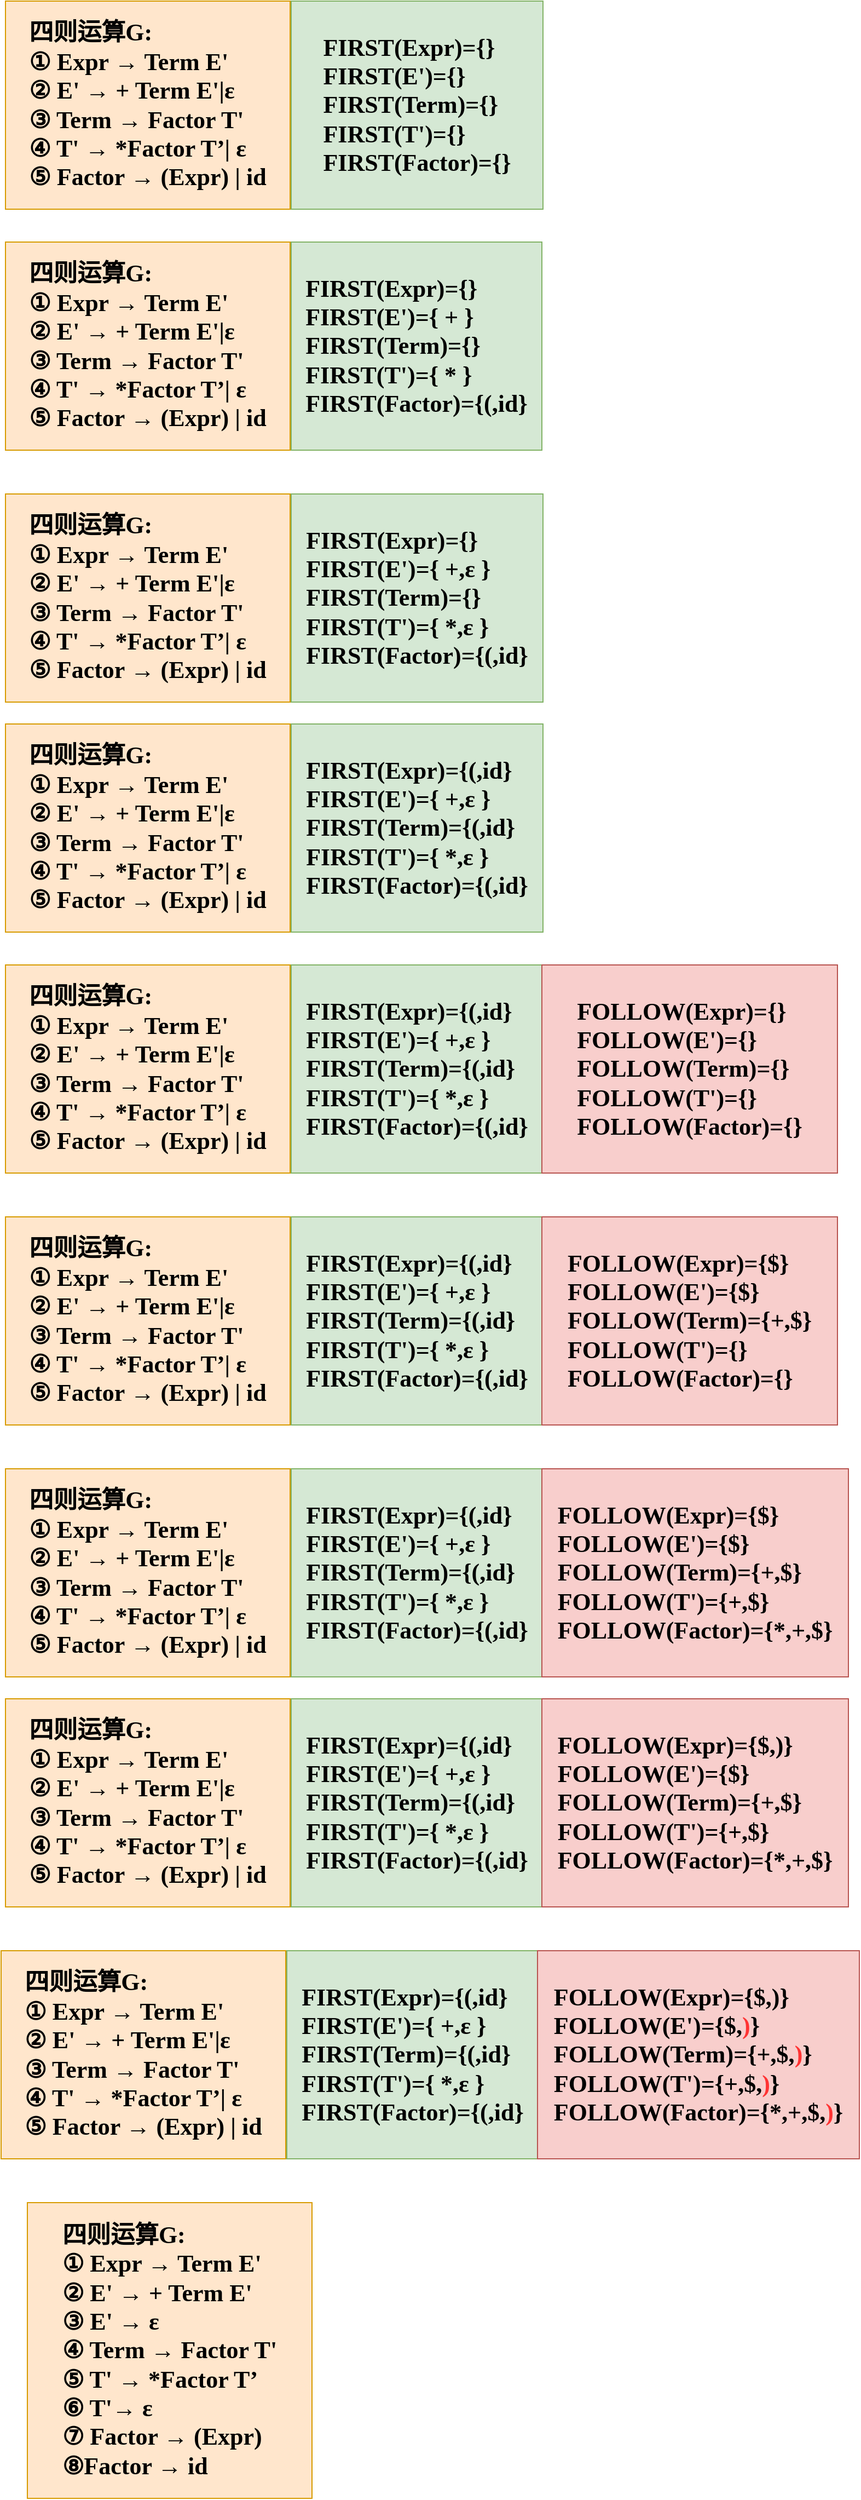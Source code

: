 <mxfile version="14.5.1" type="device"><diagram id="d17ONLISUDFbiUiSOQnr" name="第 1 页"><mxGraphModel dx="1053" dy="516" grid="1" gridSize="10" guides="1" tooltips="1" connect="1" arrows="1" fold="1" page="1" pageScale="1" pageWidth="827" pageHeight="1169" math="0" shadow="0"><root><mxCell id="0"/><mxCell id="1" parent="0"/><mxCell id="vG2IEv_0d4U2qpcH9fqT-1" value="&lt;div style=&quot;text-align: left&quot;&gt;&lt;b&gt;&lt;font face=&quot;Comic Sans MS&quot; style=&quot;font-size: 22px&quot;&gt;四则运算G:&lt;/font&gt;&lt;/b&gt;&lt;/div&gt;&lt;b&gt;&lt;div style=&quot;text-align: left&quot;&gt;&lt;b&gt;&lt;font face=&quot;Comic Sans MS&quot; style=&quot;font-size: 22px&quot;&gt;① Expr → Term E'&lt;/font&gt;&lt;/b&gt;&lt;/div&gt;&lt;div style=&quot;text-align: left&quot;&gt;&lt;font face=&quot;Comic Sans MS&quot;&gt;&lt;span style=&quot;font-size: 22px&quot;&gt;② E' → + Term E'|ε&lt;/span&gt;&lt;/font&gt;&lt;/div&gt;&lt;div style=&quot;text-align: left&quot;&gt;&lt;font face=&quot;Comic Sans MS&quot;&gt;&lt;span style=&quot;font-size: 22px&quot;&gt;③ Term → Factor T'&lt;/span&gt;&lt;/font&gt;&lt;/div&gt;&lt;div style=&quot;text-align: left&quot;&gt;&lt;font face=&quot;Comic Sans MS&quot;&gt;&lt;span style=&quot;font-size: 22px&quot;&gt;④ T' → *Factor T’| ε&lt;/span&gt;&lt;/font&gt;&lt;/div&gt;&lt;div style=&quot;text-align: left&quot;&gt;&lt;font face=&quot;Comic Sans MS&quot;&gt;&lt;span style=&quot;font-size: 22px&quot;&gt;⑤ Factor → (Expr) | id&lt;/span&gt;&lt;/font&gt;&lt;/div&gt;&lt;/b&gt;" style="rounded=0;whiteSpace=wrap;html=1;fillColor=#ffe6cc;strokeColor=#d79b00;" parent="1" vertex="1"><mxGeometry x="40" y="40" width="260" height="190" as="geometry"/></mxCell><mxCell id="vG2IEv_0d4U2qpcH9fqT-2" value="&lt;div style=&quot;text-align: left&quot;&gt;&lt;b style=&quot;font-size: 22px ; font-family: &amp;#34;comic sans ms&amp;#34;&quot;&gt;FIRST(Expr)={}&lt;/b&gt;&lt;/div&gt;&lt;font face=&quot;Comic Sans MS&quot;&gt;&lt;div style=&quot;text-align: left&quot;&gt;&lt;b style=&quot;font-size: 22px&quot;&gt;FIRST(E')={}&lt;/b&gt;&lt;/div&gt;&lt;span style=&quot;font-size: 22px&quot;&gt;&lt;div style=&quot;text-align: left&quot;&gt;&lt;b&gt;FIRST(Term)={}&lt;/b&gt;&lt;/div&gt;&lt;b&gt;&lt;div style=&quot;text-align: left&quot;&gt;&lt;b&gt;FIRST(T')={}&lt;/b&gt;&lt;/div&gt;&lt;div style=&quot;text-align: left&quot;&gt;&lt;b&gt;FIRST(Factor)={}&lt;/b&gt;&lt;/div&gt;&lt;/b&gt;&lt;/span&gt;&lt;/font&gt;" style="rounded=0;whiteSpace=wrap;html=1;fillColor=#d5e8d4;strokeColor=#82b366;" parent="1" vertex="1"><mxGeometry x="301" y="40" width="230" height="190" as="geometry"/></mxCell><mxCell id="vG2IEv_0d4U2qpcH9fqT-3" value="&lt;div style=&quot;text-align: left&quot;&gt;&lt;b&gt;&lt;font face=&quot;Comic Sans MS&quot; style=&quot;font-size: 22px&quot;&gt;四则运算G:&lt;/font&gt;&lt;/b&gt;&lt;/div&gt;&lt;b&gt;&lt;div style=&quot;text-align: left&quot;&gt;&lt;b&gt;&lt;font face=&quot;Comic Sans MS&quot; style=&quot;font-size: 22px&quot;&gt;① Expr → Term E'&lt;/font&gt;&lt;/b&gt;&lt;/div&gt;&lt;div style=&quot;text-align: left&quot;&gt;&lt;font face=&quot;Comic Sans MS&quot;&gt;&lt;span style=&quot;font-size: 22px&quot;&gt;② E' → + Term E'|ε&lt;/span&gt;&lt;/font&gt;&lt;/div&gt;&lt;div style=&quot;text-align: left&quot;&gt;&lt;font face=&quot;Comic Sans MS&quot;&gt;&lt;span style=&quot;font-size: 22px&quot;&gt;③ Term → Factor T'&lt;/span&gt;&lt;/font&gt;&lt;/div&gt;&lt;div style=&quot;text-align: left&quot;&gt;&lt;font face=&quot;Comic Sans MS&quot;&gt;&lt;span style=&quot;font-size: 22px&quot;&gt;④ T' → *Factor T’| ε&lt;/span&gt;&lt;/font&gt;&lt;/div&gt;&lt;div style=&quot;text-align: left&quot;&gt;&lt;font face=&quot;Comic Sans MS&quot;&gt;&lt;span style=&quot;font-size: 22px&quot;&gt;⑤ Factor → (Expr) | id&lt;/span&gt;&lt;/font&gt;&lt;/div&gt;&lt;/b&gt;" style="rounded=0;whiteSpace=wrap;html=1;fillColor=#ffe6cc;strokeColor=#d79b00;" parent="1" vertex="1"><mxGeometry x="40" y="260" width="260" height="190" as="geometry"/></mxCell><mxCell id="vG2IEv_0d4U2qpcH9fqT-4" value="&lt;div style=&quot;text-align: left&quot;&gt;&lt;b style=&quot;font-size: 22px ; font-family: &amp;#34;comic sans ms&amp;#34;&quot;&gt;FIRST(Expr)={}&lt;/b&gt;&lt;/div&gt;&lt;font face=&quot;Comic Sans MS&quot;&gt;&lt;div style=&quot;text-align: left&quot;&gt;&lt;b style=&quot;font-size: 22px&quot;&gt;FIRST(E')={ + }&lt;/b&gt;&lt;/div&gt;&lt;span style=&quot;font-size: 22px&quot;&gt;&lt;div style=&quot;text-align: left&quot;&gt;&lt;b&gt;FIRST(Term)={}&lt;/b&gt;&lt;/div&gt;&lt;b&gt;&lt;div style=&quot;text-align: left&quot;&gt;&lt;b&gt;FIRST(T')={ * }&lt;/b&gt;&lt;/div&gt;&lt;div style=&quot;text-align: left&quot;&gt;&lt;b&gt;FIRST(Factor)={(,id}&lt;/b&gt;&lt;/div&gt;&lt;/b&gt;&lt;/span&gt;&lt;/font&gt;" style="rounded=0;whiteSpace=wrap;html=1;fillColor=#d5e8d4;strokeColor=#82b366;" parent="1" vertex="1"><mxGeometry x="301" y="260" width="229" height="190" as="geometry"/></mxCell><mxCell id="vG2IEv_0d4U2qpcH9fqT-8" value="&lt;div style=&quot;text-align: left&quot;&gt;&lt;b&gt;&lt;font face=&quot;Comic Sans MS&quot; style=&quot;font-size: 22px&quot;&gt;四则运算G:&lt;/font&gt;&lt;/b&gt;&lt;/div&gt;&lt;b&gt;&lt;div style=&quot;text-align: left&quot;&gt;&lt;b&gt;&lt;font face=&quot;Comic Sans MS&quot; style=&quot;font-size: 22px&quot;&gt;① Expr → Term E'&lt;/font&gt;&lt;/b&gt;&lt;/div&gt;&lt;div style=&quot;text-align: left&quot;&gt;&lt;font face=&quot;Comic Sans MS&quot;&gt;&lt;span style=&quot;font-size: 22px&quot;&gt;② E' → + Term E'|ε&lt;/span&gt;&lt;/font&gt;&lt;/div&gt;&lt;div style=&quot;text-align: left&quot;&gt;&lt;font face=&quot;Comic Sans MS&quot;&gt;&lt;span style=&quot;font-size: 22px&quot;&gt;③ Term → Factor T'&lt;/span&gt;&lt;/font&gt;&lt;/div&gt;&lt;div style=&quot;text-align: left&quot;&gt;&lt;font face=&quot;Comic Sans MS&quot;&gt;&lt;span style=&quot;font-size: 22px&quot;&gt;④ T' → *Factor T’| ε&lt;/span&gt;&lt;/font&gt;&lt;/div&gt;&lt;div style=&quot;text-align: left&quot;&gt;&lt;font face=&quot;Comic Sans MS&quot;&gt;&lt;span style=&quot;font-size: 22px&quot;&gt;⑤ Factor → (Expr) | id&lt;/span&gt;&lt;/font&gt;&lt;/div&gt;&lt;/b&gt;" style="rounded=0;whiteSpace=wrap;html=1;fillColor=#ffe6cc;strokeColor=#d79b00;" parent="1" vertex="1"><mxGeometry x="40" y="490" width="260" height="190" as="geometry"/></mxCell><mxCell id="vG2IEv_0d4U2qpcH9fqT-9" value="&lt;div style=&quot;text-align: left&quot;&gt;&lt;b style=&quot;font-size: 22px ; font-family: &amp;#34;comic sans ms&amp;#34;&quot;&gt;FIRST(Expr)={}&lt;/b&gt;&lt;/div&gt;&lt;font face=&quot;Comic Sans MS&quot;&gt;&lt;div style=&quot;text-align: left&quot;&gt;&lt;b style=&quot;font-size: 22px&quot;&gt;FIRST(E')={ +,ε }&lt;/b&gt;&lt;/div&gt;&lt;span style=&quot;font-size: 22px&quot;&gt;&lt;div style=&quot;text-align: left&quot;&gt;&lt;b&gt;FIRST(Term)={}&lt;/b&gt;&lt;/div&gt;&lt;b&gt;&lt;div style=&quot;text-align: left&quot;&gt;&lt;b&gt;FIRST(T')={ *,ε }&lt;/b&gt;&lt;/div&gt;&lt;div style=&quot;text-align: left&quot;&gt;&lt;b&gt;FIRST(Factor)={(,id}&lt;/b&gt;&lt;/div&gt;&lt;/b&gt;&lt;/span&gt;&lt;/font&gt;" style="rounded=0;whiteSpace=wrap;html=1;fillColor=#d5e8d4;strokeColor=#82b366;" parent="1" vertex="1"><mxGeometry x="301" y="490" width="230" height="190" as="geometry"/></mxCell><mxCell id="vG2IEv_0d4U2qpcH9fqT-11" value="&lt;div style=&quot;text-align: left&quot;&gt;&lt;b&gt;&lt;font face=&quot;Comic Sans MS&quot; style=&quot;font-size: 22px&quot;&gt;四则运算G:&lt;/font&gt;&lt;/b&gt;&lt;/div&gt;&lt;b&gt;&lt;div style=&quot;text-align: left&quot;&gt;&lt;b&gt;&lt;font face=&quot;Comic Sans MS&quot; style=&quot;font-size: 22px&quot;&gt;① Expr → Term E'&lt;/font&gt;&lt;/b&gt;&lt;/div&gt;&lt;div style=&quot;text-align: left&quot;&gt;&lt;font face=&quot;Comic Sans MS&quot;&gt;&lt;span style=&quot;font-size: 22px&quot;&gt;② E' → + Term E'|ε&lt;/span&gt;&lt;/font&gt;&lt;/div&gt;&lt;div style=&quot;text-align: left&quot;&gt;&lt;font face=&quot;Comic Sans MS&quot;&gt;&lt;span style=&quot;font-size: 22px&quot;&gt;③ Term → Factor T'&lt;/span&gt;&lt;/font&gt;&lt;/div&gt;&lt;div style=&quot;text-align: left&quot;&gt;&lt;font face=&quot;Comic Sans MS&quot;&gt;&lt;span style=&quot;font-size: 22px&quot;&gt;④ T' → *Factor T’| ε&lt;/span&gt;&lt;/font&gt;&lt;/div&gt;&lt;div style=&quot;text-align: left&quot;&gt;&lt;font face=&quot;Comic Sans MS&quot;&gt;&lt;span style=&quot;font-size: 22px&quot;&gt;⑤ Factor → (Expr) | id&lt;/span&gt;&lt;/font&gt;&lt;/div&gt;&lt;/b&gt;" style="rounded=0;whiteSpace=wrap;html=1;fillColor=#ffe6cc;strokeColor=#d79b00;" parent="1" vertex="1"><mxGeometry x="40" y="700" width="260" height="190" as="geometry"/></mxCell><mxCell id="vG2IEv_0d4U2qpcH9fqT-12" value="&lt;div style=&quot;text-align: left&quot;&gt;&lt;b style=&quot;font-size: 22px ; font-family: &amp;#34;comic sans ms&amp;#34;&quot;&gt;FIRST(Expr)={(,id}&lt;/b&gt;&lt;/div&gt;&lt;font face=&quot;Comic Sans MS&quot;&gt;&lt;div style=&quot;text-align: left&quot;&gt;&lt;b style=&quot;font-size: 22px&quot;&gt;FIRST(E')={ +,ε }&lt;/b&gt;&lt;/div&gt;&lt;span style=&quot;font-size: 22px&quot;&gt;&lt;div style=&quot;text-align: left&quot;&gt;&lt;b&gt;FIRST(Term)={(,id}&lt;/b&gt;&lt;/div&gt;&lt;b&gt;&lt;div style=&quot;text-align: left&quot;&gt;&lt;b&gt;FIRST(T')={ *,ε }&lt;/b&gt;&lt;/div&gt;&lt;div style=&quot;text-align: left&quot;&gt;&lt;b&gt;FIRST(Factor)={(,id}&lt;/b&gt;&lt;/div&gt;&lt;/b&gt;&lt;/span&gt;&lt;/font&gt;" style="rounded=0;whiteSpace=wrap;html=1;fillColor=#d5e8d4;strokeColor=#82b366;" parent="1" vertex="1"><mxGeometry x="301" y="700" width="230" height="190" as="geometry"/></mxCell><mxCell id="yB5aDj4GHTzAAtjo0I0K-1" value="&lt;div style=&quot;text-align: left&quot;&gt;&lt;b&gt;&lt;font face=&quot;Comic Sans MS&quot; style=&quot;font-size: 22px&quot;&gt;四则运算G:&lt;/font&gt;&lt;/b&gt;&lt;/div&gt;&lt;b&gt;&lt;div style=&quot;text-align: left&quot;&gt;&lt;b&gt;&lt;font face=&quot;Comic Sans MS&quot; style=&quot;font-size: 22px&quot;&gt;① Expr → Term E'&lt;/font&gt;&lt;/b&gt;&lt;/div&gt;&lt;div style=&quot;text-align: left&quot;&gt;&lt;font face=&quot;Comic Sans MS&quot;&gt;&lt;span style=&quot;font-size: 22px&quot;&gt;② E' → + Term E'|ε&lt;/span&gt;&lt;/font&gt;&lt;/div&gt;&lt;div style=&quot;text-align: left&quot;&gt;&lt;font face=&quot;Comic Sans MS&quot;&gt;&lt;span style=&quot;font-size: 22px&quot;&gt;③ Term → Factor T'&lt;/span&gt;&lt;/font&gt;&lt;/div&gt;&lt;div style=&quot;text-align: left&quot;&gt;&lt;font face=&quot;Comic Sans MS&quot;&gt;&lt;span style=&quot;font-size: 22px&quot;&gt;④ T' → *Factor T’| ε&lt;/span&gt;&lt;/font&gt;&lt;/div&gt;&lt;div style=&quot;text-align: left&quot;&gt;&lt;font face=&quot;Comic Sans MS&quot;&gt;&lt;span style=&quot;font-size: 22px&quot;&gt;⑤ Factor → (Expr) | id&lt;/span&gt;&lt;/font&gt;&lt;/div&gt;&lt;/b&gt;" style="rounded=0;whiteSpace=wrap;html=1;fillColor=#ffe6cc;strokeColor=#d79b00;" vertex="1" parent="1"><mxGeometry x="40" y="920" width="260" height="190" as="geometry"/></mxCell><mxCell id="yB5aDj4GHTzAAtjo0I0K-2" value="&lt;div style=&quot;text-align: left&quot;&gt;&lt;b style=&quot;font-size: 22px ; font-family: &amp;#34;comic sans ms&amp;#34;&quot;&gt;FIRST(Expr)={(,id}&lt;/b&gt;&lt;/div&gt;&lt;font face=&quot;Comic Sans MS&quot;&gt;&lt;div style=&quot;text-align: left&quot;&gt;&lt;b style=&quot;font-size: 22px&quot;&gt;FIRST(E')={ +,ε }&lt;/b&gt;&lt;/div&gt;&lt;span style=&quot;font-size: 22px&quot;&gt;&lt;div style=&quot;text-align: left&quot;&gt;&lt;b&gt;FIRST(Term)={(,id}&lt;/b&gt;&lt;/div&gt;&lt;b&gt;&lt;div style=&quot;text-align: left&quot;&gt;&lt;b&gt;FIRST(T')={ *,ε }&lt;/b&gt;&lt;/div&gt;&lt;div style=&quot;text-align: left&quot;&gt;&lt;b&gt;FIRST(Factor)={(,id}&lt;/b&gt;&lt;/div&gt;&lt;/b&gt;&lt;/span&gt;&lt;/font&gt;" style="rounded=0;whiteSpace=wrap;html=1;fillColor=#d5e8d4;strokeColor=#82b366;" vertex="1" parent="1"><mxGeometry x="301" y="920" width="230" height="190" as="geometry"/></mxCell><mxCell id="yB5aDj4GHTzAAtjo0I0K-3" value="&lt;div style=&quot;text-align: left&quot;&gt;&lt;b&gt;&lt;font face=&quot;Comic Sans MS&quot; style=&quot;font-size: 22px&quot;&gt;FOLLOW(Expr)={}&lt;/font&gt;&lt;/b&gt;&lt;/div&gt;&lt;b&gt;&lt;div style=&quot;text-align: left&quot;&gt;&lt;b&gt;&lt;font face=&quot;Comic Sans MS&quot; style=&quot;font-size: 22px&quot;&gt;FOLLOW(E')={}&lt;/font&gt;&lt;/b&gt;&lt;/div&gt;&lt;/b&gt;&lt;b&gt;&lt;div style=&quot;text-align: left&quot;&gt;&lt;b&gt;&lt;font face=&quot;Comic Sans MS&quot; style=&quot;font-size: 22px&quot;&gt;FOLLOW(Term)={}&lt;/font&gt;&lt;/b&gt;&lt;/div&gt;&lt;/b&gt;&lt;b&gt;&lt;div style=&quot;text-align: left&quot;&gt;&lt;b&gt;&lt;font face=&quot;Comic Sans MS&quot; style=&quot;font-size: 22px&quot;&gt;FOLLOW(T')={}&lt;/font&gt;&lt;/b&gt;&lt;/div&gt;&lt;/b&gt;&lt;b&gt;&lt;div style=&quot;text-align: left&quot;&gt;&lt;b&gt;&lt;font face=&quot;Comic Sans MS&quot; style=&quot;font-size: 22px&quot;&gt;FOLLOW(Factor)={}&lt;/font&gt;&lt;/b&gt;&lt;/div&gt;&lt;/b&gt;" style="rounded=0;whiteSpace=wrap;html=1;fillColor=#f8cecc;strokeColor=#b85450;" vertex="1" parent="1"><mxGeometry x="530" y="920" width="270" height="190" as="geometry"/></mxCell><mxCell id="yB5aDj4GHTzAAtjo0I0K-4" value="&lt;div style=&quot;text-align: left&quot;&gt;&lt;b&gt;&lt;font face=&quot;Comic Sans MS&quot; style=&quot;font-size: 22px&quot;&gt;四则运算G:&lt;/font&gt;&lt;/b&gt;&lt;/div&gt;&lt;b&gt;&lt;div style=&quot;text-align: left&quot;&gt;&lt;b&gt;&lt;font face=&quot;Comic Sans MS&quot; style=&quot;font-size: 22px&quot;&gt;① Expr → Term E'&lt;/font&gt;&lt;/b&gt;&lt;/div&gt;&lt;div style=&quot;text-align: left&quot;&gt;&lt;font face=&quot;Comic Sans MS&quot;&gt;&lt;span style=&quot;font-size: 22px&quot;&gt;② E' → + Term E'|ε&lt;/span&gt;&lt;/font&gt;&lt;/div&gt;&lt;div style=&quot;text-align: left&quot;&gt;&lt;font face=&quot;Comic Sans MS&quot;&gt;&lt;span style=&quot;font-size: 22px&quot;&gt;③ Term → Factor T'&lt;/span&gt;&lt;/font&gt;&lt;/div&gt;&lt;div style=&quot;text-align: left&quot;&gt;&lt;font face=&quot;Comic Sans MS&quot;&gt;&lt;span style=&quot;font-size: 22px&quot;&gt;④ T' → *Factor T’| ε&lt;/span&gt;&lt;/font&gt;&lt;/div&gt;&lt;div style=&quot;text-align: left&quot;&gt;&lt;font face=&quot;Comic Sans MS&quot;&gt;&lt;span style=&quot;font-size: 22px&quot;&gt;⑤ Factor → (Expr) | id&lt;/span&gt;&lt;/font&gt;&lt;/div&gt;&lt;/b&gt;" style="rounded=0;whiteSpace=wrap;html=1;fillColor=#ffe6cc;strokeColor=#d79b00;" vertex="1" parent="1"><mxGeometry x="40" y="1150" width="260" height="190" as="geometry"/></mxCell><mxCell id="yB5aDj4GHTzAAtjo0I0K-5" value="&lt;div style=&quot;text-align: left&quot;&gt;&lt;b style=&quot;font-size: 22px ; font-family: &amp;#34;comic sans ms&amp;#34;&quot;&gt;FIRST(Expr)={(,id}&lt;/b&gt;&lt;/div&gt;&lt;font face=&quot;Comic Sans MS&quot;&gt;&lt;div style=&quot;text-align: left&quot;&gt;&lt;b style=&quot;font-size: 22px&quot;&gt;FIRST(E')={ +,ε }&lt;/b&gt;&lt;/div&gt;&lt;span style=&quot;font-size: 22px&quot;&gt;&lt;div style=&quot;text-align: left&quot;&gt;&lt;b&gt;FIRST(Term)={(,id}&lt;/b&gt;&lt;/div&gt;&lt;b&gt;&lt;div style=&quot;text-align: left&quot;&gt;&lt;b&gt;FIRST(T')={ *,ε }&lt;/b&gt;&lt;/div&gt;&lt;div style=&quot;text-align: left&quot;&gt;&lt;b&gt;FIRST(Factor)={(,id}&lt;/b&gt;&lt;/div&gt;&lt;/b&gt;&lt;/span&gt;&lt;/font&gt;" style="rounded=0;whiteSpace=wrap;html=1;fillColor=#d5e8d4;strokeColor=#82b366;" vertex="1" parent="1"><mxGeometry x="301" y="1150" width="230" height="190" as="geometry"/></mxCell><mxCell id="yB5aDj4GHTzAAtjo0I0K-6" value="&lt;div style=&quot;text-align: left&quot;&gt;&lt;b&gt;&lt;font face=&quot;Comic Sans MS&quot; style=&quot;font-size: 22px&quot;&gt;FOLLOW(Expr)={$}&lt;/font&gt;&lt;/b&gt;&lt;/div&gt;&lt;b&gt;&lt;div style=&quot;text-align: left&quot;&gt;&lt;b&gt;&lt;font face=&quot;Comic Sans MS&quot; style=&quot;font-size: 22px&quot;&gt;FOLLOW(E')={$}&lt;/font&gt;&lt;/b&gt;&lt;/div&gt;&lt;/b&gt;&lt;b&gt;&lt;div style=&quot;text-align: left&quot;&gt;&lt;b&gt;&lt;font face=&quot;Comic Sans MS&quot; style=&quot;font-size: 22px&quot;&gt;FOLLOW(Term)={+,$}&lt;/font&gt;&lt;/b&gt;&lt;/div&gt;&lt;/b&gt;&lt;b&gt;&lt;div style=&quot;text-align: left&quot;&gt;&lt;b&gt;&lt;font face=&quot;Comic Sans MS&quot; style=&quot;font-size: 22px&quot;&gt;FOLLOW(T')={}&lt;/font&gt;&lt;/b&gt;&lt;/div&gt;&lt;/b&gt;&lt;b&gt;&lt;div style=&quot;text-align: left&quot;&gt;&lt;b&gt;&lt;font face=&quot;Comic Sans MS&quot; style=&quot;font-size: 22px&quot;&gt;FOLLOW(Factor)={}&lt;/font&gt;&lt;/b&gt;&lt;/div&gt;&lt;/b&gt;" style="rounded=0;whiteSpace=wrap;html=1;fillColor=#f8cecc;strokeColor=#b85450;" vertex="1" parent="1"><mxGeometry x="530" y="1150" width="270" height="190" as="geometry"/></mxCell><mxCell id="yB5aDj4GHTzAAtjo0I0K-8" value="&lt;div style=&quot;text-align: left&quot;&gt;&lt;b&gt;&lt;font face=&quot;Comic Sans MS&quot; style=&quot;font-size: 22px&quot;&gt;四则运算G:&lt;/font&gt;&lt;/b&gt;&lt;/div&gt;&lt;b&gt;&lt;div style=&quot;text-align: left&quot;&gt;&lt;b&gt;&lt;font face=&quot;Comic Sans MS&quot; style=&quot;font-size: 22px&quot;&gt;① Expr → Term E'&lt;/font&gt;&lt;/b&gt;&lt;/div&gt;&lt;div style=&quot;text-align: left&quot;&gt;&lt;font face=&quot;Comic Sans MS&quot;&gt;&lt;span style=&quot;font-size: 22px&quot;&gt;② E' → + Term E'|ε&lt;/span&gt;&lt;/font&gt;&lt;/div&gt;&lt;div style=&quot;text-align: left&quot;&gt;&lt;font face=&quot;Comic Sans MS&quot;&gt;&lt;span style=&quot;font-size: 22px&quot;&gt;③ Term → Factor T'&lt;/span&gt;&lt;/font&gt;&lt;/div&gt;&lt;div style=&quot;text-align: left&quot;&gt;&lt;font face=&quot;Comic Sans MS&quot;&gt;&lt;span style=&quot;font-size: 22px&quot;&gt;④ T' → *Factor T’| ε&lt;/span&gt;&lt;/font&gt;&lt;/div&gt;&lt;div style=&quot;text-align: left&quot;&gt;&lt;font face=&quot;Comic Sans MS&quot;&gt;&lt;span style=&quot;font-size: 22px&quot;&gt;⑤ Factor → (Expr) | id&lt;/span&gt;&lt;/font&gt;&lt;/div&gt;&lt;/b&gt;" style="rounded=0;whiteSpace=wrap;html=1;fillColor=#ffe6cc;strokeColor=#d79b00;" vertex="1" parent="1"><mxGeometry x="40" y="1380" width="260" height="190" as="geometry"/></mxCell><mxCell id="yB5aDj4GHTzAAtjo0I0K-9" value="&lt;div style=&quot;text-align: left&quot;&gt;&lt;b style=&quot;font-size: 22px ; font-family: &amp;#34;comic sans ms&amp;#34;&quot;&gt;FIRST(Expr)={(,id}&lt;/b&gt;&lt;/div&gt;&lt;font face=&quot;Comic Sans MS&quot;&gt;&lt;div style=&quot;text-align: left&quot;&gt;&lt;b style=&quot;font-size: 22px&quot;&gt;FIRST(E')={ +,ε }&lt;/b&gt;&lt;/div&gt;&lt;span style=&quot;font-size: 22px&quot;&gt;&lt;div style=&quot;text-align: left&quot;&gt;&lt;b&gt;FIRST(Term)={(,id}&lt;/b&gt;&lt;/div&gt;&lt;b&gt;&lt;div style=&quot;text-align: left&quot;&gt;&lt;b&gt;FIRST(T')={ *,ε }&lt;/b&gt;&lt;/div&gt;&lt;div style=&quot;text-align: left&quot;&gt;&lt;b&gt;FIRST(Factor)={(,id}&lt;/b&gt;&lt;/div&gt;&lt;/b&gt;&lt;/span&gt;&lt;/font&gt;" style="rounded=0;whiteSpace=wrap;html=1;fillColor=#d5e8d4;strokeColor=#82b366;" vertex="1" parent="1"><mxGeometry x="301" y="1380" width="230" height="190" as="geometry"/></mxCell><mxCell id="yB5aDj4GHTzAAtjo0I0K-10" value="&lt;div style=&quot;text-align: left&quot;&gt;&lt;b&gt;&lt;font face=&quot;Comic Sans MS&quot; style=&quot;font-size: 22px&quot;&gt;FOLLOW(Expr)={$}&lt;/font&gt;&lt;/b&gt;&lt;/div&gt;&lt;b&gt;&lt;div style=&quot;text-align: left&quot;&gt;&lt;b&gt;&lt;font face=&quot;Comic Sans MS&quot; style=&quot;font-size: 22px&quot;&gt;FOLLOW(E')={$}&lt;/font&gt;&lt;/b&gt;&lt;/div&gt;&lt;/b&gt;&lt;b&gt;&lt;div style=&quot;text-align: left&quot;&gt;&lt;b&gt;&lt;font face=&quot;Comic Sans MS&quot; style=&quot;font-size: 22px&quot;&gt;FOLLOW(Term)={+,$}&lt;/font&gt;&lt;/b&gt;&lt;/div&gt;&lt;/b&gt;&lt;b&gt;&lt;div style=&quot;text-align: left&quot;&gt;&lt;b&gt;&lt;font face=&quot;Comic Sans MS&quot; style=&quot;font-size: 22px&quot;&gt;FOLLOW(T')={+,$}&lt;/font&gt;&lt;/b&gt;&lt;/div&gt;&lt;/b&gt;&lt;b&gt;&lt;div style=&quot;text-align: left&quot;&gt;&lt;b&gt;&lt;font face=&quot;Comic Sans MS&quot; style=&quot;font-size: 22px&quot;&gt;FOLLOW(Factor)={*,+,$}&lt;/font&gt;&lt;/b&gt;&lt;/div&gt;&lt;/b&gt;" style="rounded=0;whiteSpace=wrap;html=1;fillColor=#f8cecc;strokeColor=#b85450;" vertex="1" parent="1"><mxGeometry x="530" y="1380" width="280" height="190" as="geometry"/></mxCell><mxCell id="yB5aDj4GHTzAAtjo0I0K-12" value="&lt;div style=&quot;text-align: left&quot;&gt;&lt;b&gt;&lt;font face=&quot;Comic Sans MS&quot; style=&quot;font-size: 22px&quot;&gt;四则运算G:&lt;/font&gt;&lt;/b&gt;&lt;/div&gt;&lt;b&gt;&lt;div style=&quot;text-align: left&quot;&gt;&lt;b&gt;&lt;font face=&quot;Comic Sans MS&quot; style=&quot;font-size: 22px&quot;&gt;① Expr → Term E'&lt;/font&gt;&lt;/b&gt;&lt;/div&gt;&lt;div style=&quot;text-align: left&quot;&gt;&lt;font face=&quot;Comic Sans MS&quot;&gt;&lt;span style=&quot;font-size: 22px&quot;&gt;② E' → + Term E'|ε&lt;/span&gt;&lt;/font&gt;&lt;/div&gt;&lt;div style=&quot;text-align: left&quot;&gt;&lt;font face=&quot;Comic Sans MS&quot;&gt;&lt;span style=&quot;font-size: 22px&quot;&gt;③ Term → Factor T'&lt;/span&gt;&lt;/font&gt;&lt;/div&gt;&lt;div style=&quot;text-align: left&quot;&gt;&lt;font face=&quot;Comic Sans MS&quot;&gt;&lt;span style=&quot;font-size: 22px&quot;&gt;④ T' → *Factor T’| ε&lt;/span&gt;&lt;/font&gt;&lt;/div&gt;&lt;div style=&quot;text-align: left&quot;&gt;&lt;font face=&quot;Comic Sans MS&quot;&gt;&lt;span style=&quot;font-size: 22px&quot;&gt;⑤ Factor → (Expr) | id&lt;/span&gt;&lt;/font&gt;&lt;/div&gt;&lt;/b&gt;" style="rounded=0;whiteSpace=wrap;html=1;fillColor=#ffe6cc;strokeColor=#d79b00;" vertex="1" parent="1"><mxGeometry x="40" y="1590" width="260" height="190" as="geometry"/></mxCell><mxCell id="yB5aDj4GHTzAAtjo0I0K-13" value="&lt;div style=&quot;text-align: left&quot;&gt;&lt;b style=&quot;font-size: 22px ; font-family: &amp;#34;comic sans ms&amp;#34;&quot;&gt;FIRST(Expr)={(,id}&lt;/b&gt;&lt;/div&gt;&lt;font face=&quot;Comic Sans MS&quot;&gt;&lt;div style=&quot;text-align: left&quot;&gt;&lt;b style=&quot;font-size: 22px&quot;&gt;FIRST(E')={ +,ε }&lt;/b&gt;&lt;/div&gt;&lt;span style=&quot;font-size: 22px&quot;&gt;&lt;div style=&quot;text-align: left&quot;&gt;&lt;b&gt;FIRST(Term)={(,id}&lt;/b&gt;&lt;/div&gt;&lt;b&gt;&lt;div style=&quot;text-align: left&quot;&gt;&lt;b&gt;FIRST(T')={ *,ε }&lt;/b&gt;&lt;/div&gt;&lt;div style=&quot;text-align: left&quot;&gt;&lt;b&gt;FIRST(Factor)={(,id}&lt;/b&gt;&lt;/div&gt;&lt;/b&gt;&lt;/span&gt;&lt;/font&gt;" style="rounded=0;whiteSpace=wrap;html=1;fillColor=#d5e8d4;strokeColor=#82b366;" vertex="1" parent="1"><mxGeometry x="301" y="1590" width="230" height="190" as="geometry"/></mxCell><mxCell id="yB5aDj4GHTzAAtjo0I0K-14" value="&lt;div style=&quot;text-align: left&quot;&gt;&lt;b&gt;&lt;font face=&quot;Comic Sans MS&quot; style=&quot;font-size: 22px&quot;&gt;FOLLOW(Expr)={$,)}&lt;/font&gt;&lt;/b&gt;&lt;/div&gt;&lt;b&gt;&lt;div style=&quot;text-align: left&quot;&gt;&lt;b&gt;&lt;font face=&quot;Comic Sans MS&quot; style=&quot;font-size: 22px&quot;&gt;FOLLOW(E')={$}&lt;/font&gt;&lt;/b&gt;&lt;/div&gt;&lt;/b&gt;&lt;b&gt;&lt;div style=&quot;text-align: left&quot;&gt;&lt;b&gt;&lt;font face=&quot;Comic Sans MS&quot; style=&quot;font-size: 22px&quot;&gt;FOLLOW(Term)={+,$}&lt;/font&gt;&lt;/b&gt;&lt;/div&gt;&lt;/b&gt;&lt;b&gt;&lt;div style=&quot;text-align: left&quot;&gt;&lt;b&gt;&lt;font face=&quot;Comic Sans MS&quot; style=&quot;font-size: 22px&quot;&gt;FOLLOW(T')={+,$}&lt;/font&gt;&lt;/b&gt;&lt;/div&gt;&lt;/b&gt;&lt;b&gt;&lt;div style=&quot;text-align: left&quot;&gt;&lt;b&gt;&lt;font face=&quot;Comic Sans MS&quot; style=&quot;font-size: 22px&quot;&gt;FOLLOW(Factor)={*,+,$}&lt;/font&gt;&lt;/b&gt;&lt;/div&gt;&lt;/b&gt;" style="rounded=0;whiteSpace=wrap;html=1;fillColor=#f8cecc;strokeColor=#b85450;" vertex="1" parent="1"><mxGeometry x="530" y="1590" width="280" height="190" as="geometry"/></mxCell><mxCell id="yB5aDj4GHTzAAtjo0I0K-16" value="&lt;div style=&quot;text-align: left&quot;&gt;&lt;b&gt;&lt;font face=&quot;Comic Sans MS&quot; style=&quot;font-size: 22px&quot;&gt;四则运算G:&lt;/font&gt;&lt;/b&gt;&lt;/div&gt;&lt;b&gt;&lt;div style=&quot;text-align: left&quot;&gt;&lt;b&gt;&lt;font face=&quot;Comic Sans MS&quot; style=&quot;font-size: 22px&quot;&gt;① Expr → Term E'&lt;/font&gt;&lt;/b&gt;&lt;/div&gt;&lt;div style=&quot;text-align: left&quot;&gt;&lt;font face=&quot;Comic Sans MS&quot;&gt;&lt;span style=&quot;font-size: 22px&quot;&gt;② E' → + Term E'|ε&lt;/span&gt;&lt;/font&gt;&lt;/div&gt;&lt;div style=&quot;text-align: left&quot;&gt;&lt;font face=&quot;Comic Sans MS&quot;&gt;&lt;span style=&quot;font-size: 22px&quot;&gt;③ Term → Factor T'&lt;/span&gt;&lt;/font&gt;&lt;/div&gt;&lt;div style=&quot;text-align: left&quot;&gt;&lt;font face=&quot;Comic Sans MS&quot;&gt;&lt;span style=&quot;font-size: 22px&quot;&gt;④ T' → *Factor T’| ε&lt;/span&gt;&lt;/font&gt;&lt;/div&gt;&lt;div style=&quot;text-align: left&quot;&gt;&lt;font face=&quot;Comic Sans MS&quot;&gt;&lt;span style=&quot;font-size: 22px&quot;&gt;⑤ Factor → (Expr) | id&lt;/span&gt;&lt;/font&gt;&lt;/div&gt;&lt;/b&gt;" style="rounded=0;whiteSpace=wrap;html=1;fillColor=#ffe6cc;strokeColor=#d79b00;" vertex="1" parent="1"><mxGeometry x="36" y="1820" width="260" height="190" as="geometry"/></mxCell><mxCell id="yB5aDj4GHTzAAtjo0I0K-17" value="&lt;div style=&quot;text-align: left&quot;&gt;&lt;b style=&quot;font-size: 22px ; font-family: &amp;#34;comic sans ms&amp;#34;&quot;&gt;FIRST(Expr)={(,id}&lt;/b&gt;&lt;/div&gt;&lt;font face=&quot;Comic Sans MS&quot;&gt;&lt;div style=&quot;text-align: left&quot;&gt;&lt;b style=&quot;font-size: 22px&quot;&gt;FIRST(E')={ +,ε }&lt;/b&gt;&lt;/div&gt;&lt;span style=&quot;font-size: 22px&quot;&gt;&lt;div style=&quot;text-align: left&quot;&gt;&lt;b&gt;FIRST(Term)={(,id}&lt;/b&gt;&lt;/div&gt;&lt;b&gt;&lt;div style=&quot;text-align: left&quot;&gt;&lt;b&gt;FIRST(T')={ *,ε }&lt;/b&gt;&lt;/div&gt;&lt;div style=&quot;text-align: left&quot;&gt;&lt;b&gt;FIRST(Factor)={(,id}&lt;/b&gt;&lt;/div&gt;&lt;/b&gt;&lt;/span&gt;&lt;/font&gt;" style="rounded=0;whiteSpace=wrap;html=1;fillColor=#d5e8d4;strokeColor=#82b366;" vertex="1" parent="1"><mxGeometry x="297" y="1820" width="230" height="190" as="geometry"/></mxCell><mxCell id="yB5aDj4GHTzAAtjo0I0K-18" value="&lt;div style=&quot;text-align: left&quot;&gt;&lt;b&gt;&lt;font face=&quot;Comic Sans MS&quot; style=&quot;font-size: 22px&quot;&gt;FOLLOW(Expr)={$,)}&lt;/font&gt;&lt;/b&gt;&lt;/div&gt;&lt;b&gt;&lt;div style=&quot;text-align: left&quot;&gt;&lt;b&gt;&lt;font face=&quot;Comic Sans MS&quot; style=&quot;font-size: 22px&quot;&gt;FOLLOW(E')={$,&lt;font color=&quot;#ff3333&quot;&gt;)&lt;/font&gt;}&lt;/font&gt;&lt;/b&gt;&lt;/div&gt;&lt;/b&gt;&lt;b&gt;&lt;div style=&quot;text-align: left&quot;&gt;&lt;b&gt;&lt;font face=&quot;Comic Sans MS&quot; style=&quot;font-size: 22px&quot;&gt;FOLLOW(Term)={+,$,&lt;font color=&quot;#ff3333&quot;&gt;)&lt;/font&gt;}&lt;/font&gt;&lt;/b&gt;&lt;/div&gt;&lt;/b&gt;&lt;b&gt;&lt;div style=&quot;text-align: left&quot;&gt;&lt;b&gt;&lt;font face=&quot;Comic Sans MS&quot; style=&quot;font-size: 22px&quot;&gt;FOLLOW(T')={+,$,&lt;font color=&quot;#ff3333&quot;&gt;)&lt;/font&gt;}&lt;/font&gt;&lt;/b&gt;&lt;/div&gt;&lt;/b&gt;&lt;b&gt;&lt;div style=&quot;text-align: left&quot;&gt;&lt;b&gt;&lt;font face=&quot;Comic Sans MS&quot; style=&quot;font-size: 22px&quot;&gt;FOLLOW(Factor)={*,+,$,&lt;font color=&quot;#ff3333&quot;&gt;)&lt;/font&gt;}&lt;/font&gt;&lt;/b&gt;&lt;/div&gt;&lt;/b&gt;" style="rounded=0;whiteSpace=wrap;html=1;fillColor=#f8cecc;strokeColor=#b85450;" vertex="1" parent="1"><mxGeometry x="526" y="1820" width="294" height="190" as="geometry"/></mxCell><mxCell id="yB5aDj4GHTzAAtjo0I0K-20" value="&lt;div style=&quot;text-align: left&quot;&gt;&lt;b&gt;&lt;font face=&quot;Comic Sans MS&quot; style=&quot;font-size: 22px&quot;&gt;四则运算G:&lt;/font&gt;&lt;/b&gt;&lt;/div&gt;&lt;b&gt;&lt;div style=&quot;text-align: left&quot;&gt;&lt;b&gt;&lt;font face=&quot;Comic Sans MS&quot; style=&quot;font-size: 22px&quot;&gt;① Expr → Term E'&lt;/font&gt;&lt;/b&gt;&lt;/div&gt;&lt;div style=&quot;text-align: left&quot;&gt;&lt;font face=&quot;Comic Sans MS&quot;&gt;&lt;span style=&quot;font-size: 22px&quot;&gt;② E' → + Term E'&lt;/span&gt;&lt;/font&gt;&lt;/div&gt;&lt;div style=&quot;text-align: left&quot;&gt;&lt;font face=&quot;Comic Sans MS&quot;&gt;&lt;span style=&quot;font-size: 22px&quot;&gt;③ E' → ε&lt;/span&gt;&lt;/font&gt;&lt;/div&gt;&lt;div style=&quot;text-align: left&quot;&gt;&lt;font face=&quot;Comic Sans MS&quot;&gt;&lt;span style=&quot;font-size: 22px&quot;&gt;④ Term → Factor T'&lt;/span&gt;&lt;/font&gt;&lt;/div&gt;&lt;div style=&quot;text-align: left&quot;&gt;&lt;font face=&quot;Comic Sans MS&quot;&gt;&lt;span style=&quot;font-size: 22px&quot;&gt;⑤ T' → *Factor T’&lt;/span&gt;&lt;/font&gt;&lt;/div&gt;&lt;div style=&quot;text-align: left&quot;&gt;&lt;font face=&quot;Comic Sans MS&quot;&gt;&lt;span style=&quot;font-size: 22px&quot;&gt;⑥ T'→ ε&lt;/span&gt;&lt;/font&gt;&lt;/div&gt;&lt;div style=&quot;text-align: left&quot;&gt;&lt;font face=&quot;Comic Sans MS&quot;&gt;&lt;span style=&quot;font-size: 22px&quot;&gt;⑦ Factor → (Expr)&lt;/span&gt;&lt;/font&gt;&lt;/div&gt;&lt;div style=&quot;text-align: left&quot;&gt;&lt;font face=&quot;Comic Sans MS&quot;&gt;&lt;span style=&quot;font-size: 22px&quot;&gt;⑧Factor → id&lt;/span&gt;&lt;/font&gt;&lt;/div&gt;&lt;/b&gt;" style="rounded=0;whiteSpace=wrap;html=1;fillColor=#ffe6cc;strokeColor=#d79b00;" vertex="1" parent="1"><mxGeometry x="60" y="2050" width="260" height="270" as="geometry"/></mxCell></root></mxGraphModel></diagram></mxfile>